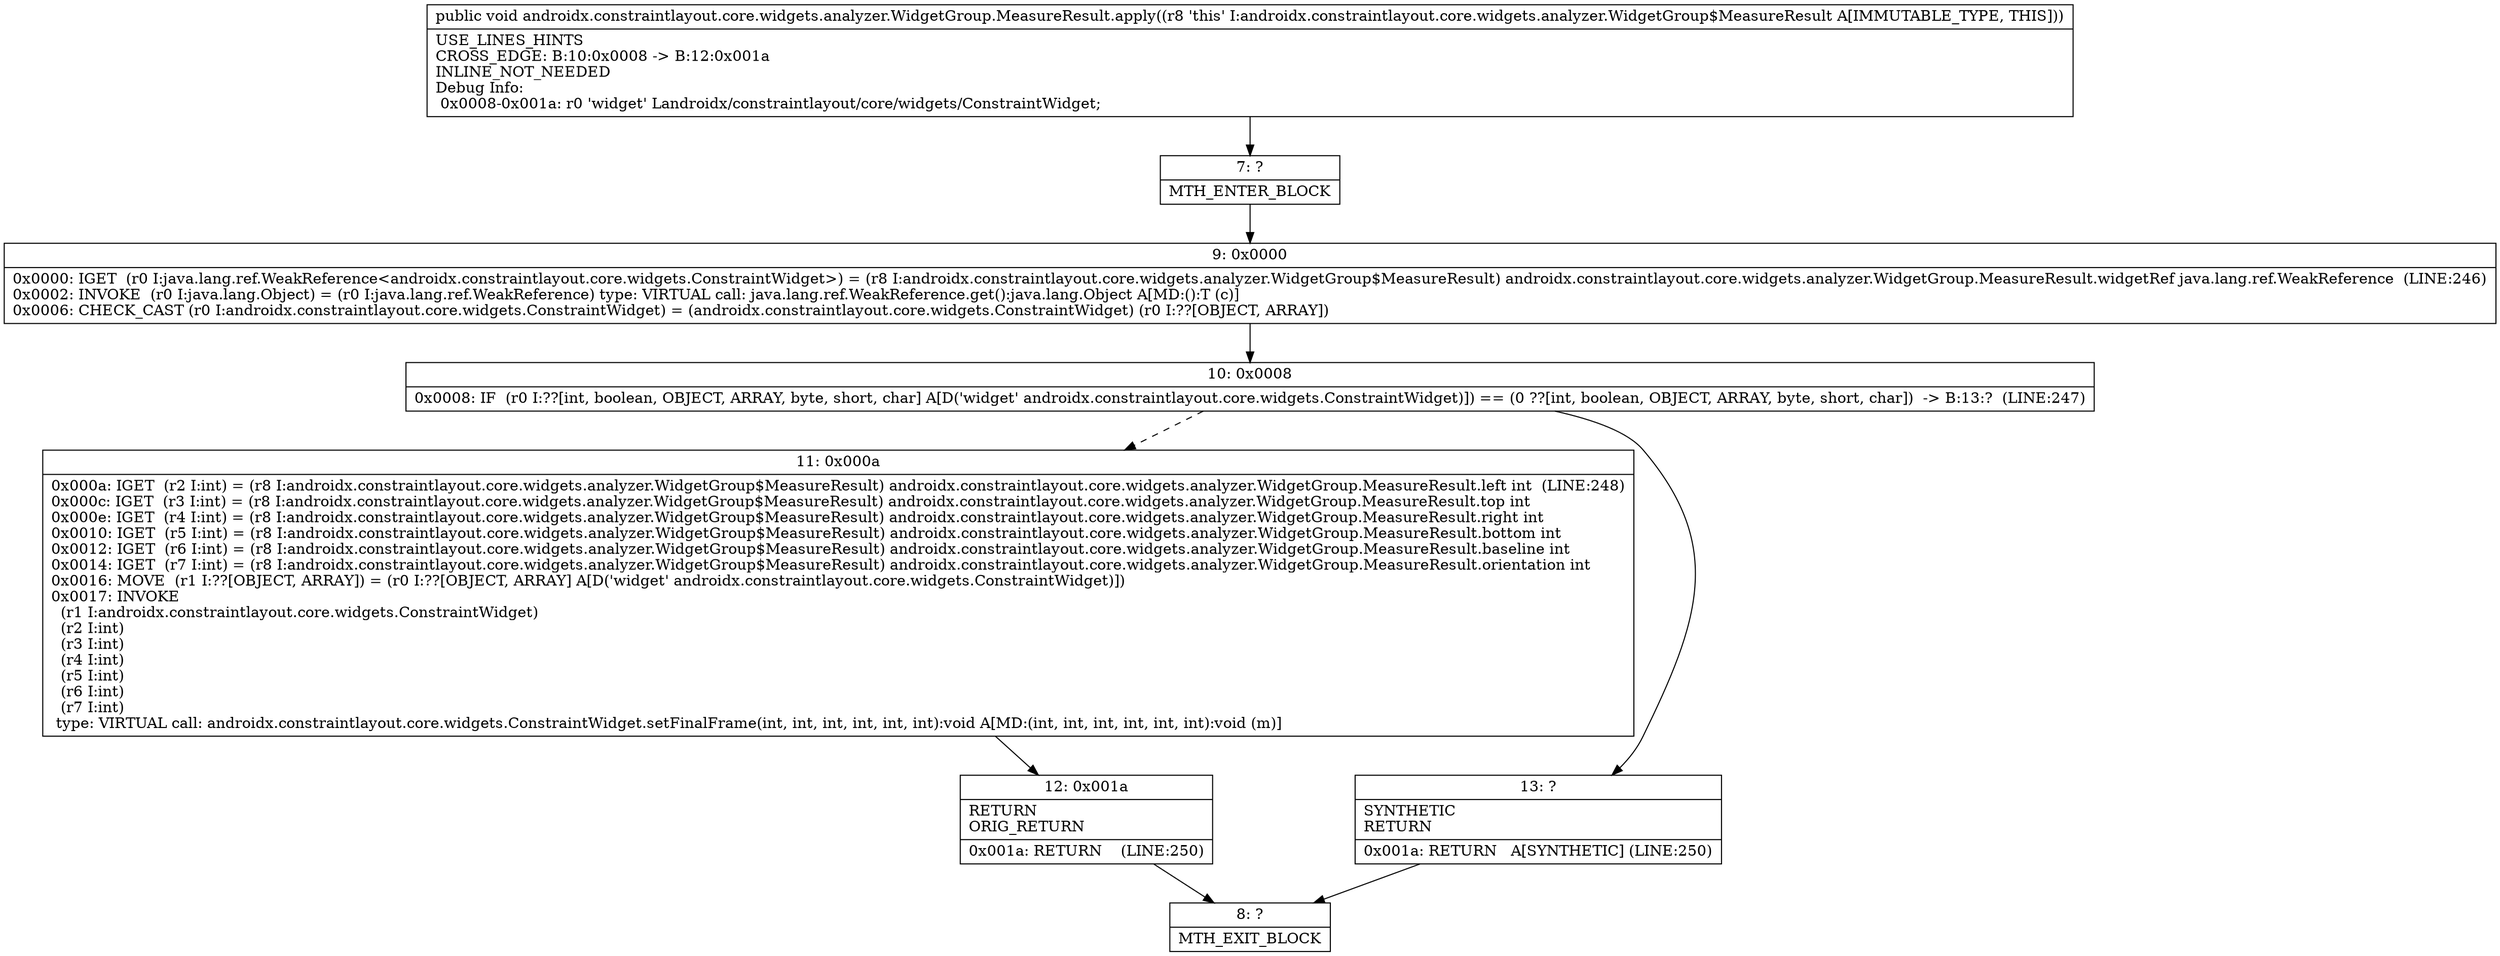 digraph "CFG forandroidx.constraintlayout.core.widgets.analyzer.WidgetGroup.MeasureResult.apply()V" {
Node_7 [shape=record,label="{7\:\ ?|MTH_ENTER_BLOCK\l}"];
Node_9 [shape=record,label="{9\:\ 0x0000|0x0000: IGET  (r0 I:java.lang.ref.WeakReference\<androidx.constraintlayout.core.widgets.ConstraintWidget\>) = (r8 I:androidx.constraintlayout.core.widgets.analyzer.WidgetGroup$MeasureResult) androidx.constraintlayout.core.widgets.analyzer.WidgetGroup.MeasureResult.widgetRef java.lang.ref.WeakReference  (LINE:246)\l0x0002: INVOKE  (r0 I:java.lang.Object) = (r0 I:java.lang.ref.WeakReference) type: VIRTUAL call: java.lang.ref.WeakReference.get():java.lang.Object A[MD:():T (c)]\l0x0006: CHECK_CAST (r0 I:androidx.constraintlayout.core.widgets.ConstraintWidget) = (androidx.constraintlayout.core.widgets.ConstraintWidget) (r0 I:??[OBJECT, ARRAY]) \l}"];
Node_10 [shape=record,label="{10\:\ 0x0008|0x0008: IF  (r0 I:??[int, boolean, OBJECT, ARRAY, byte, short, char] A[D('widget' androidx.constraintlayout.core.widgets.ConstraintWidget)]) == (0 ??[int, boolean, OBJECT, ARRAY, byte, short, char])  \-\> B:13:?  (LINE:247)\l}"];
Node_11 [shape=record,label="{11\:\ 0x000a|0x000a: IGET  (r2 I:int) = (r8 I:androidx.constraintlayout.core.widgets.analyzer.WidgetGroup$MeasureResult) androidx.constraintlayout.core.widgets.analyzer.WidgetGroup.MeasureResult.left int  (LINE:248)\l0x000c: IGET  (r3 I:int) = (r8 I:androidx.constraintlayout.core.widgets.analyzer.WidgetGroup$MeasureResult) androidx.constraintlayout.core.widgets.analyzer.WidgetGroup.MeasureResult.top int \l0x000e: IGET  (r4 I:int) = (r8 I:androidx.constraintlayout.core.widgets.analyzer.WidgetGroup$MeasureResult) androidx.constraintlayout.core.widgets.analyzer.WidgetGroup.MeasureResult.right int \l0x0010: IGET  (r5 I:int) = (r8 I:androidx.constraintlayout.core.widgets.analyzer.WidgetGroup$MeasureResult) androidx.constraintlayout.core.widgets.analyzer.WidgetGroup.MeasureResult.bottom int \l0x0012: IGET  (r6 I:int) = (r8 I:androidx.constraintlayout.core.widgets.analyzer.WidgetGroup$MeasureResult) androidx.constraintlayout.core.widgets.analyzer.WidgetGroup.MeasureResult.baseline int \l0x0014: IGET  (r7 I:int) = (r8 I:androidx.constraintlayout.core.widgets.analyzer.WidgetGroup$MeasureResult) androidx.constraintlayout.core.widgets.analyzer.WidgetGroup.MeasureResult.orientation int \l0x0016: MOVE  (r1 I:??[OBJECT, ARRAY]) = (r0 I:??[OBJECT, ARRAY] A[D('widget' androidx.constraintlayout.core.widgets.ConstraintWidget)]) \l0x0017: INVOKE  \l  (r1 I:androidx.constraintlayout.core.widgets.ConstraintWidget)\l  (r2 I:int)\l  (r3 I:int)\l  (r4 I:int)\l  (r5 I:int)\l  (r6 I:int)\l  (r7 I:int)\l type: VIRTUAL call: androidx.constraintlayout.core.widgets.ConstraintWidget.setFinalFrame(int, int, int, int, int, int):void A[MD:(int, int, int, int, int, int):void (m)]\l}"];
Node_12 [shape=record,label="{12\:\ 0x001a|RETURN\lORIG_RETURN\l|0x001a: RETURN    (LINE:250)\l}"];
Node_8 [shape=record,label="{8\:\ ?|MTH_EXIT_BLOCK\l}"];
Node_13 [shape=record,label="{13\:\ ?|SYNTHETIC\lRETURN\l|0x001a: RETURN   A[SYNTHETIC] (LINE:250)\l}"];
MethodNode[shape=record,label="{public void androidx.constraintlayout.core.widgets.analyzer.WidgetGroup.MeasureResult.apply((r8 'this' I:androidx.constraintlayout.core.widgets.analyzer.WidgetGroup$MeasureResult A[IMMUTABLE_TYPE, THIS]))  | USE_LINES_HINTS\lCROSS_EDGE: B:10:0x0008 \-\> B:12:0x001a\lINLINE_NOT_NEEDED\lDebug Info:\l  0x0008\-0x001a: r0 'widget' Landroidx\/constraintlayout\/core\/widgets\/ConstraintWidget;\l}"];
MethodNode -> Node_7;Node_7 -> Node_9;
Node_9 -> Node_10;
Node_10 -> Node_11[style=dashed];
Node_10 -> Node_13;
Node_11 -> Node_12;
Node_12 -> Node_8;
Node_13 -> Node_8;
}

